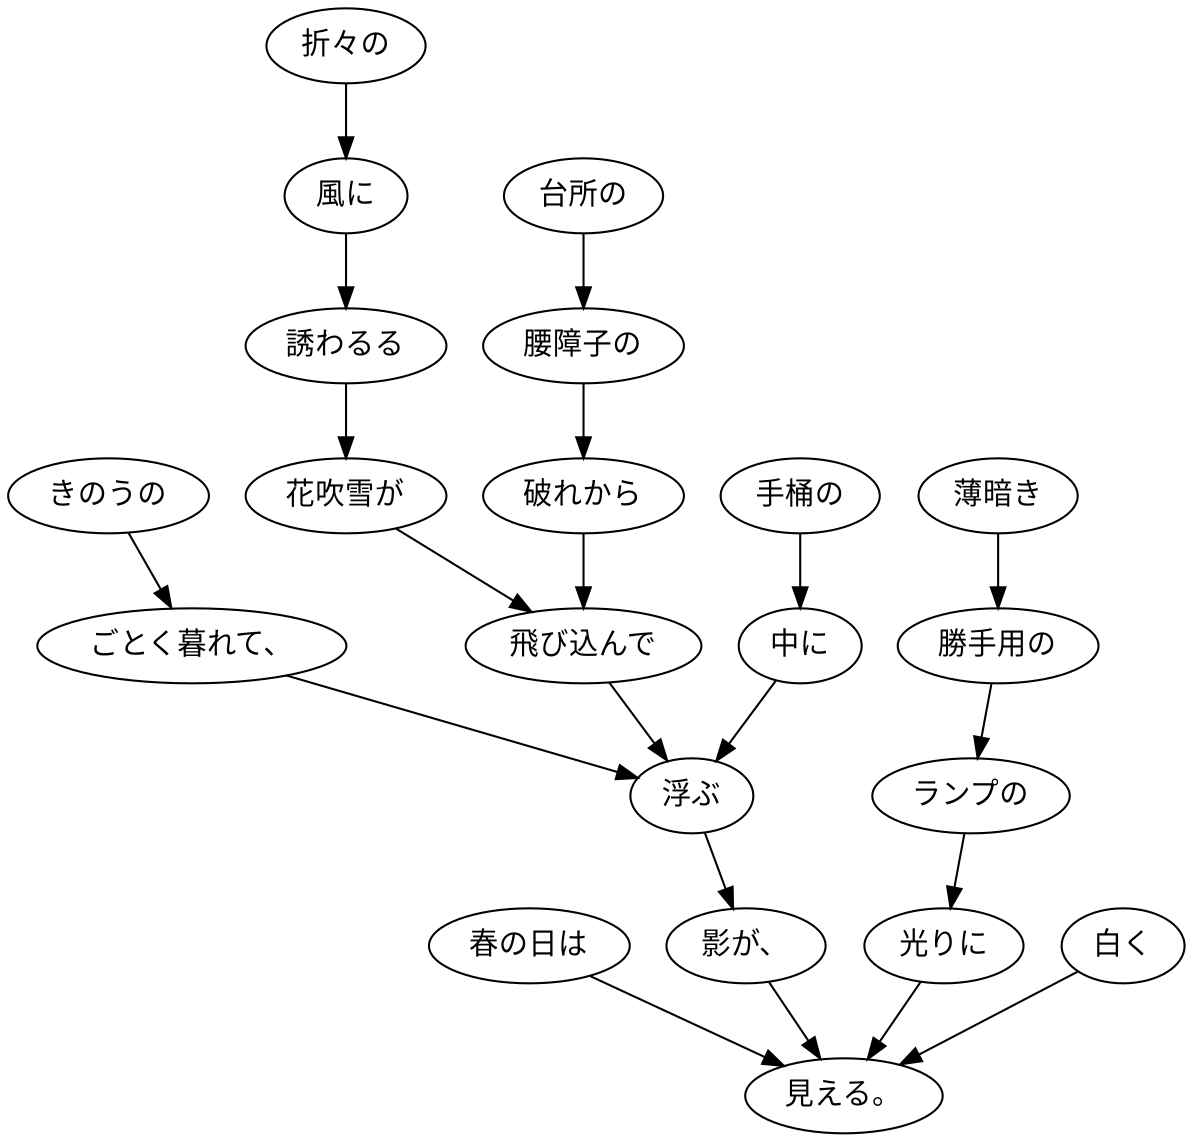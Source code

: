 digraph graph3221 {
	node0 [label="春の日は"];
	node1 [label="きのうの"];
	node2 [label="ごとく暮れて、"];
	node3 [label="折々の"];
	node4 [label="風に"];
	node5 [label="誘わるる"];
	node6 [label="花吹雪が"];
	node7 [label="台所の"];
	node8 [label="腰障子の"];
	node9 [label="破れから"];
	node10 [label="飛び込んで"];
	node11 [label="手桶の"];
	node12 [label="中に"];
	node13 [label="浮ぶ"];
	node14 [label="影が、"];
	node15 [label="薄暗き"];
	node16 [label="勝手用の"];
	node17 [label="ランプの"];
	node18 [label="光りに"];
	node19 [label="白く"];
	node20 [label="見える。"];
	node0 -> node20;
	node1 -> node2;
	node2 -> node13;
	node3 -> node4;
	node4 -> node5;
	node5 -> node6;
	node6 -> node10;
	node7 -> node8;
	node8 -> node9;
	node9 -> node10;
	node10 -> node13;
	node11 -> node12;
	node12 -> node13;
	node13 -> node14;
	node14 -> node20;
	node15 -> node16;
	node16 -> node17;
	node17 -> node18;
	node18 -> node20;
	node19 -> node20;
}
